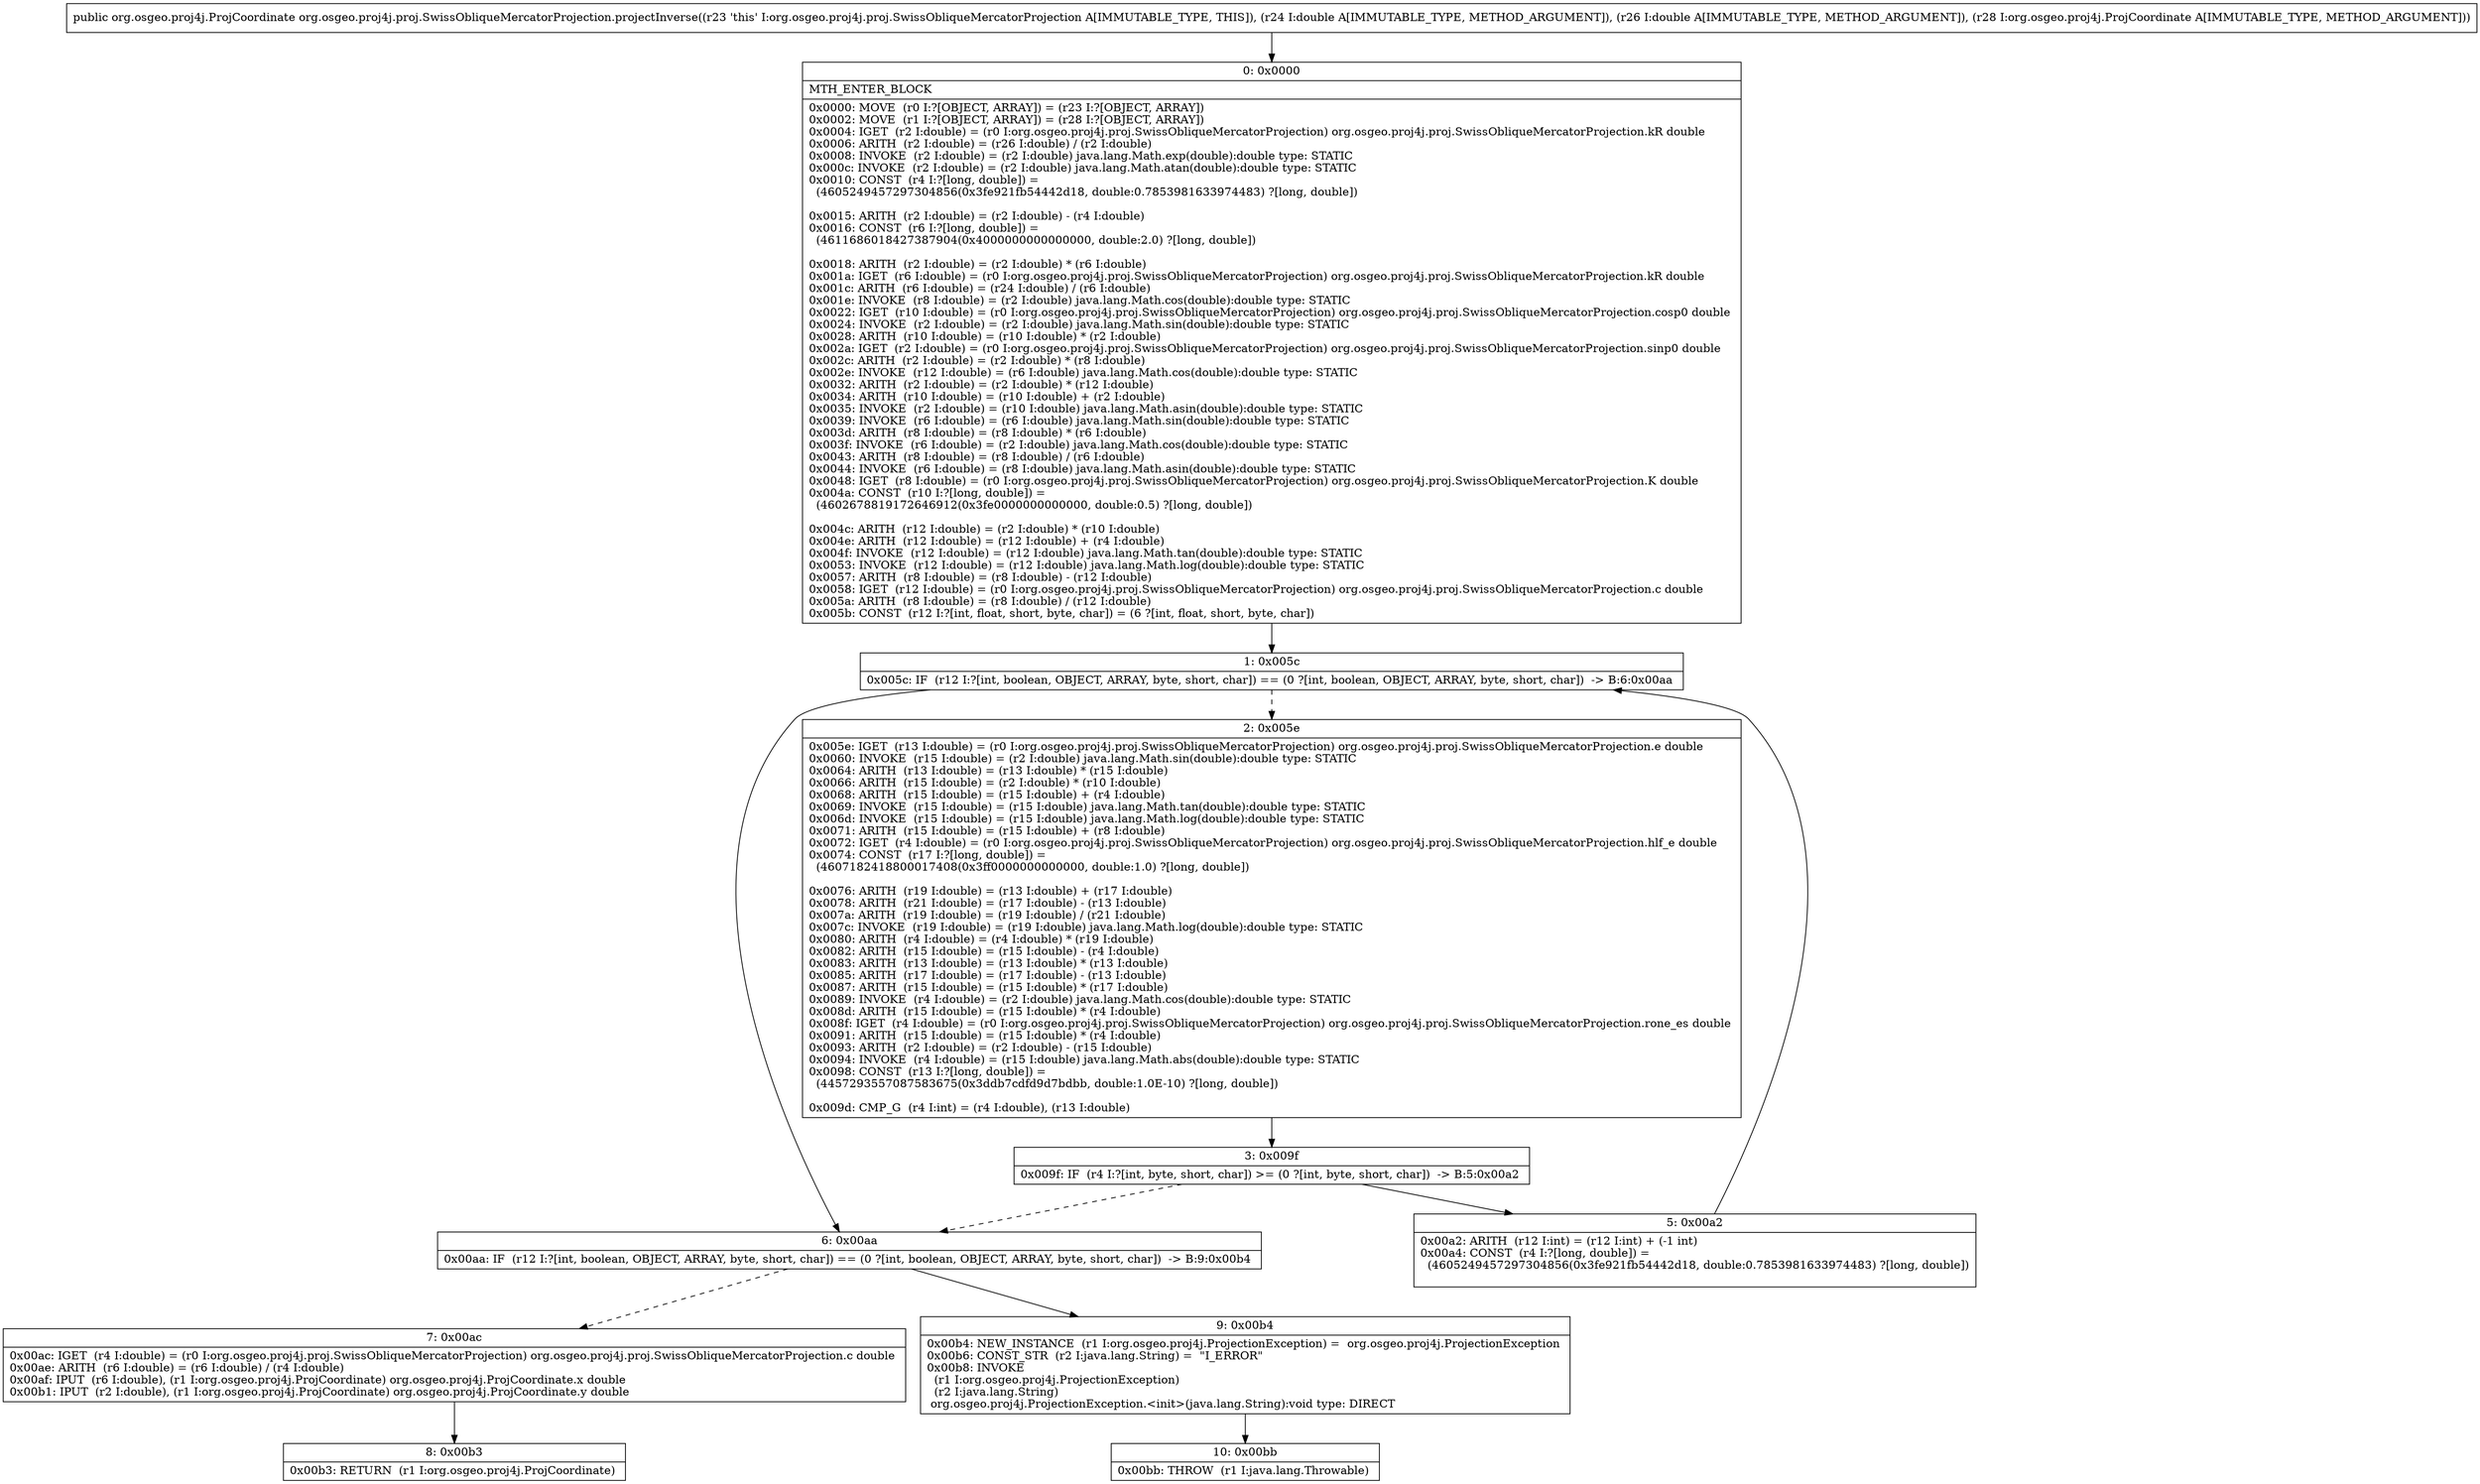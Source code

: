 digraph "CFG fororg.osgeo.proj4j.proj.SwissObliqueMercatorProjection.projectInverse(DDLorg\/osgeo\/proj4j\/ProjCoordinate;)Lorg\/osgeo\/proj4j\/ProjCoordinate;" {
Node_0 [shape=record,label="{0\:\ 0x0000|MTH_ENTER_BLOCK\l|0x0000: MOVE  (r0 I:?[OBJECT, ARRAY]) = (r23 I:?[OBJECT, ARRAY]) \l0x0002: MOVE  (r1 I:?[OBJECT, ARRAY]) = (r28 I:?[OBJECT, ARRAY]) \l0x0004: IGET  (r2 I:double) = (r0 I:org.osgeo.proj4j.proj.SwissObliqueMercatorProjection) org.osgeo.proj4j.proj.SwissObliqueMercatorProjection.kR double \l0x0006: ARITH  (r2 I:double) = (r26 I:double) \/ (r2 I:double) \l0x0008: INVOKE  (r2 I:double) = (r2 I:double) java.lang.Math.exp(double):double type: STATIC \l0x000c: INVOKE  (r2 I:double) = (r2 I:double) java.lang.Math.atan(double):double type: STATIC \l0x0010: CONST  (r4 I:?[long, double]) = \l  (4605249457297304856(0x3fe921fb54442d18, double:0.7853981633974483) ?[long, double])\l \l0x0015: ARITH  (r2 I:double) = (r2 I:double) \- (r4 I:double) \l0x0016: CONST  (r6 I:?[long, double]) = \l  (4611686018427387904(0x4000000000000000, double:2.0) ?[long, double])\l \l0x0018: ARITH  (r2 I:double) = (r2 I:double) * (r6 I:double) \l0x001a: IGET  (r6 I:double) = (r0 I:org.osgeo.proj4j.proj.SwissObliqueMercatorProjection) org.osgeo.proj4j.proj.SwissObliqueMercatorProjection.kR double \l0x001c: ARITH  (r6 I:double) = (r24 I:double) \/ (r6 I:double) \l0x001e: INVOKE  (r8 I:double) = (r2 I:double) java.lang.Math.cos(double):double type: STATIC \l0x0022: IGET  (r10 I:double) = (r0 I:org.osgeo.proj4j.proj.SwissObliqueMercatorProjection) org.osgeo.proj4j.proj.SwissObliqueMercatorProjection.cosp0 double \l0x0024: INVOKE  (r2 I:double) = (r2 I:double) java.lang.Math.sin(double):double type: STATIC \l0x0028: ARITH  (r10 I:double) = (r10 I:double) * (r2 I:double) \l0x002a: IGET  (r2 I:double) = (r0 I:org.osgeo.proj4j.proj.SwissObliqueMercatorProjection) org.osgeo.proj4j.proj.SwissObliqueMercatorProjection.sinp0 double \l0x002c: ARITH  (r2 I:double) = (r2 I:double) * (r8 I:double) \l0x002e: INVOKE  (r12 I:double) = (r6 I:double) java.lang.Math.cos(double):double type: STATIC \l0x0032: ARITH  (r2 I:double) = (r2 I:double) * (r12 I:double) \l0x0034: ARITH  (r10 I:double) = (r10 I:double) + (r2 I:double) \l0x0035: INVOKE  (r2 I:double) = (r10 I:double) java.lang.Math.asin(double):double type: STATIC \l0x0039: INVOKE  (r6 I:double) = (r6 I:double) java.lang.Math.sin(double):double type: STATIC \l0x003d: ARITH  (r8 I:double) = (r8 I:double) * (r6 I:double) \l0x003f: INVOKE  (r6 I:double) = (r2 I:double) java.lang.Math.cos(double):double type: STATIC \l0x0043: ARITH  (r8 I:double) = (r8 I:double) \/ (r6 I:double) \l0x0044: INVOKE  (r6 I:double) = (r8 I:double) java.lang.Math.asin(double):double type: STATIC \l0x0048: IGET  (r8 I:double) = (r0 I:org.osgeo.proj4j.proj.SwissObliqueMercatorProjection) org.osgeo.proj4j.proj.SwissObliqueMercatorProjection.K double \l0x004a: CONST  (r10 I:?[long, double]) = \l  (4602678819172646912(0x3fe0000000000000, double:0.5) ?[long, double])\l \l0x004c: ARITH  (r12 I:double) = (r2 I:double) * (r10 I:double) \l0x004e: ARITH  (r12 I:double) = (r12 I:double) + (r4 I:double) \l0x004f: INVOKE  (r12 I:double) = (r12 I:double) java.lang.Math.tan(double):double type: STATIC \l0x0053: INVOKE  (r12 I:double) = (r12 I:double) java.lang.Math.log(double):double type: STATIC \l0x0057: ARITH  (r8 I:double) = (r8 I:double) \- (r12 I:double) \l0x0058: IGET  (r12 I:double) = (r0 I:org.osgeo.proj4j.proj.SwissObliqueMercatorProjection) org.osgeo.proj4j.proj.SwissObliqueMercatorProjection.c double \l0x005a: ARITH  (r8 I:double) = (r8 I:double) \/ (r12 I:double) \l0x005b: CONST  (r12 I:?[int, float, short, byte, char]) = (6 ?[int, float, short, byte, char]) \l}"];
Node_1 [shape=record,label="{1\:\ 0x005c|0x005c: IF  (r12 I:?[int, boolean, OBJECT, ARRAY, byte, short, char]) == (0 ?[int, boolean, OBJECT, ARRAY, byte, short, char])  \-\> B:6:0x00aa \l}"];
Node_2 [shape=record,label="{2\:\ 0x005e|0x005e: IGET  (r13 I:double) = (r0 I:org.osgeo.proj4j.proj.SwissObliqueMercatorProjection) org.osgeo.proj4j.proj.SwissObliqueMercatorProjection.e double \l0x0060: INVOKE  (r15 I:double) = (r2 I:double) java.lang.Math.sin(double):double type: STATIC \l0x0064: ARITH  (r13 I:double) = (r13 I:double) * (r15 I:double) \l0x0066: ARITH  (r15 I:double) = (r2 I:double) * (r10 I:double) \l0x0068: ARITH  (r15 I:double) = (r15 I:double) + (r4 I:double) \l0x0069: INVOKE  (r15 I:double) = (r15 I:double) java.lang.Math.tan(double):double type: STATIC \l0x006d: INVOKE  (r15 I:double) = (r15 I:double) java.lang.Math.log(double):double type: STATIC \l0x0071: ARITH  (r15 I:double) = (r15 I:double) + (r8 I:double) \l0x0072: IGET  (r4 I:double) = (r0 I:org.osgeo.proj4j.proj.SwissObliqueMercatorProjection) org.osgeo.proj4j.proj.SwissObliqueMercatorProjection.hlf_e double \l0x0074: CONST  (r17 I:?[long, double]) = \l  (4607182418800017408(0x3ff0000000000000, double:1.0) ?[long, double])\l \l0x0076: ARITH  (r19 I:double) = (r13 I:double) + (r17 I:double) \l0x0078: ARITH  (r21 I:double) = (r17 I:double) \- (r13 I:double) \l0x007a: ARITH  (r19 I:double) = (r19 I:double) \/ (r21 I:double) \l0x007c: INVOKE  (r19 I:double) = (r19 I:double) java.lang.Math.log(double):double type: STATIC \l0x0080: ARITH  (r4 I:double) = (r4 I:double) * (r19 I:double) \l0x0082: ARITH  (r15 I:double) = (r15 I:double) \- (r4 I:double) \l0x0083: ARITH  (r13 I:double) = (r13 I:double) * (r13 I:double) \l0x0085: ARITH  (r17 I:double) = (r17 I:double) \- (r13 I:double) \l0x0087: ARITH  (r15 I:double) = (r15 I:double) * (r17 I:double) \l0x0089: INVOKE  (r4 I:double) = (r2 I:double) java.lang.Math.cos(double):double type: STATIC \l0x008d: ARITH  (r15 I:double) = (r15 I:double) * (r4 I:double) \l0x008f: IGET  (r4 I:double) = (r0 I:org.osgeo.proj4j.proj.SwissObliqueMercatorProjection) org.osgeo.proj4j.proj.SwissObliqueMercatorProjection.rone_es double \l0x0091: ARITH  (r15 I:double) = (r15 I:double) * (r4 I:double) \l0x0093: ARITH  (r2 I:double) = (r2 I:double) \- (r15 I:double) \l0x0094: INVOKE  (r4 I:double) = (r15 I:double) java.lang.Math.abs(double):double type: STATIC \l0x0098: CONST  (r13 I:?[long, double]) = \l  (4457293557087583675(0x3ddb7cdfd9d7bdbb, double:1.0E\-10) ?[long, double])\l \l0x009d: CMP_G  (r4 I:int) = (r4 I:double), (r13 I:double) \l}"];
Node_3 [shape=record,label="{3\:\ 0x009f|0x009f: IF  (r4 I:?[int, byte, short, char]) \>= (0 ?[int, byte, short, char])  \-\> B:5:0x00a2 \l}"];
Node_5 [shape=record,label="{5\:\ 0x00a2|0x00a2: ARITH  (r12 I:int) = (r12 I:int) + (\-1 int) \l0x00a4: CONST  (r4 I:?[long, double]) = \l  (4605249457297304856(0x3fe921fb54442d18, double:0.7853981633974483) ?[long, double])\l \l}"];
Node_6 [shape=record,label="{6\:\ 0x00aa|0x00aa: IF  (r12 I:?[int, boolean, OBJECT, ARRAY, byte, short, char]) == (0 ?[int, boolean, OBJECT, ARRAY, byte, short, char])  \-\> B:9:0x00b4 \l}"];
Node_7 [shape=record,label="{7\:\ 0x00ac|0x00ac: IGET  (r4 I:double) = (r0 I:org.osgeo.proj4j.proj.SwissObliqueMercatorProjection) org.osgeo.proj4j.proj.SwissObliqueMercatorProjection.c double \l0x00ae: ARITH  (r6 I:double) = (r6 I:double) \/ (r4 I:double) \l0x00af: IPUT  (r6 I:double), (r1 I:org.osgeo.proj4j.ProjCoordinate) org.osgeo.proj4j.ProjCoordinate.x double \l0x00b1: IPUT  (r2 I:double), (r1 I:org.osgeo.proj4j.ProjCoordinate) org.osgeo.proj4j.ProjCoordinate.y double \l}"];
Node_8 [shape=record,label="{8\:\ 0x00b3|0x00b3: RETURN  (r1 I:org.osgeo.proj4j.ProjCoordinate) \l}"];
Node_9 [shape=record,label="{9\:\ 0x00b4|0x00b4: NEW_INSTANCE  (r1 I:org.osgeo.proj4j.ProjectionException) =  org.osgeo.proj4j.ProjectionException \l0x00b6: CONST_STR  (r2 I:java.lang.String) =  \"I_ERROR\" \l0x00b8: INVOKE  \l  (r1 I:org.osgeo.proj4j.ProjectionException)\l  (r2 I:java.lang.String)\l org.osgeo.proj4j.ProjectionException.\<init\>(java.lang.String):void type: DIRECT \l}"];
Node_10 [shape=record,label="{10\:\ 0x00bb|0x00bb: THROW  (r1 I:java.lang.Throwable) \l}"];
MethodNode[shape=record,label="{public org.osgeo.proj4j.ProjCoordinate org.osgeo.proj4j.proj.SwissObliqueMercatorProjection.projectInverse((r23 'this' I:org.osgeo.proj4j.proj.SwissObliqueMercatorProjection A[IMMUTABLE_TYPE, THIS]), (r24 I:double A[IMMUTABLE_TYPE, METHOD_ARGUMENT]), (r26 I:double A[IMMUTABLE_TYPE, METHOD_ARGUMENT]), (r28 I:org.osgeo.proj4j.ProjCoordinate A[IMMUTABLE_TYPE, METHOD_ARGUMENT])) }"];
MethodNode -> Node_0;
Node_0 -> Node_1;
Node_1 -> Node_2[style=dashed];
Node_1 -> Node_6;
Node_2 -> Node_3;
Node_3 -> Node_5;
Node_3 -> Node_6[style=dashed];
Node_5 -> Node_1;
Node_6 -> Node_7[style=dashed];
Node_6 -> Node_9;
Node_7 -> Node_8;
Node_9 -> Node_10;
}

